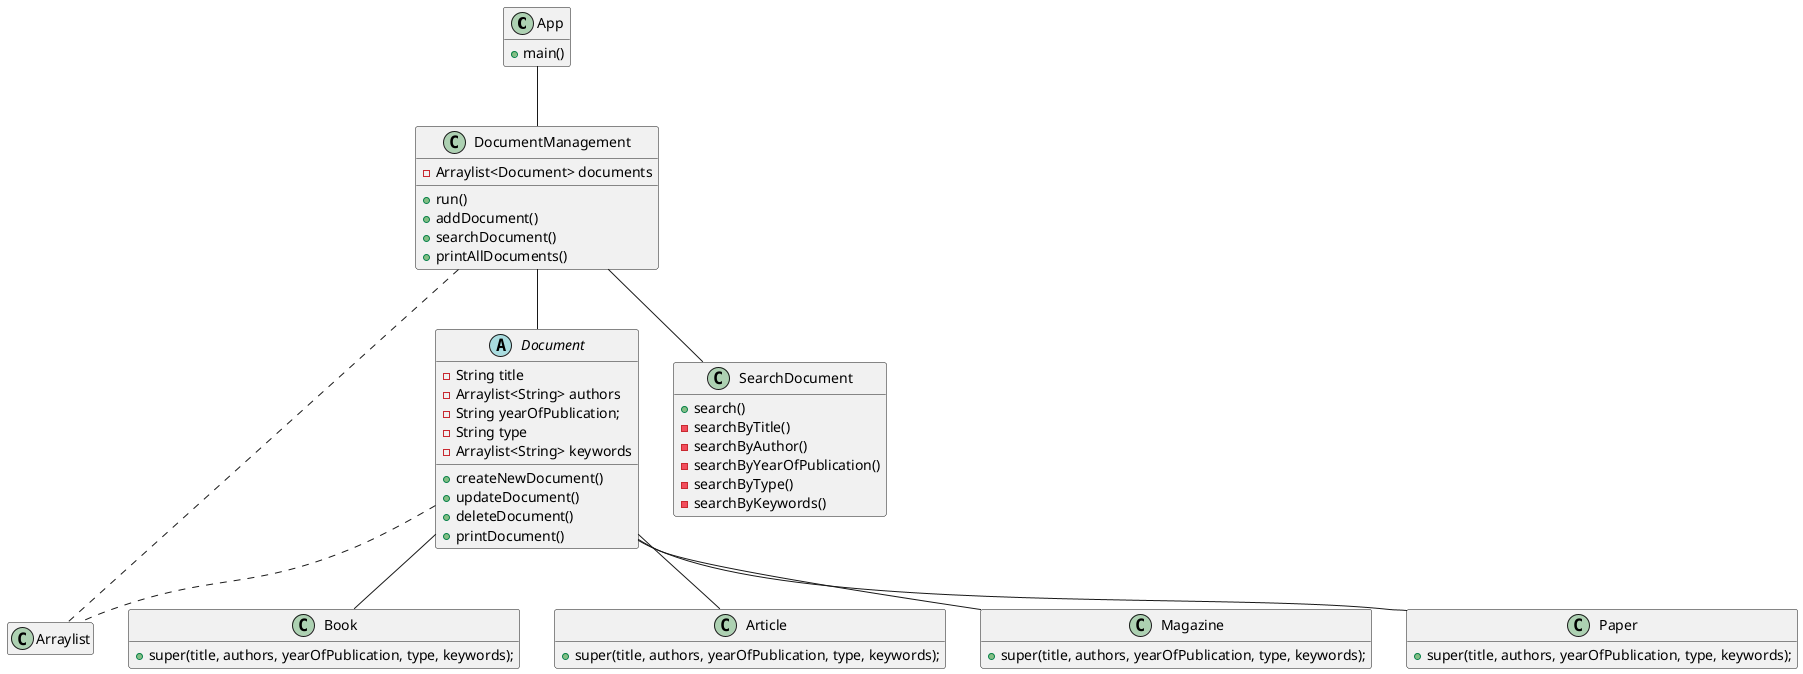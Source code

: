 @startuml
hide empty methods
hide empty fields

class App {
    + main()
}
class Arraylist{}

class DocumentManagement {
    - Arraylist<Document> documents
    + run()
    + addDocument()
    + searchDocument()
    + printAllDocuments()
}

abstract Document {
    - String title
    - Arraylist<String> authors
    - String yearOfPublication;
    - String type
    - Arraylist<String> keywords

    + createNewDocument()
    + updateDocument()
    + deleteDocument()
    + printDocument()
}

class Book {
    + super(title, authors, yearOfPublication, type, keywords);
}

class Article {
    + super(title, authors, yearOfPublication, type, keywords);
}

class Magazine {
    + super(title, authors, yearOfPublication, type, keywords);
}

class Paper {
    + super(title, authors, yearOfPublication, type, keywords);
}

class SearchDocument{
    + search()
    - searchByTitle()
    - searchByAuthor()
    - searchByYearOfPublication()
    - searchByType()
    - searchByKeywords()
}



App -- DocumentManagement
DocumentManagement -- Document
DocumentManagement -- SearchDocument

Document -- Book
Document -- Article
Document -- Magazine
Document -- Paper

DocumentManagement .. Arraylist
Document .. Arraylist
@enduml